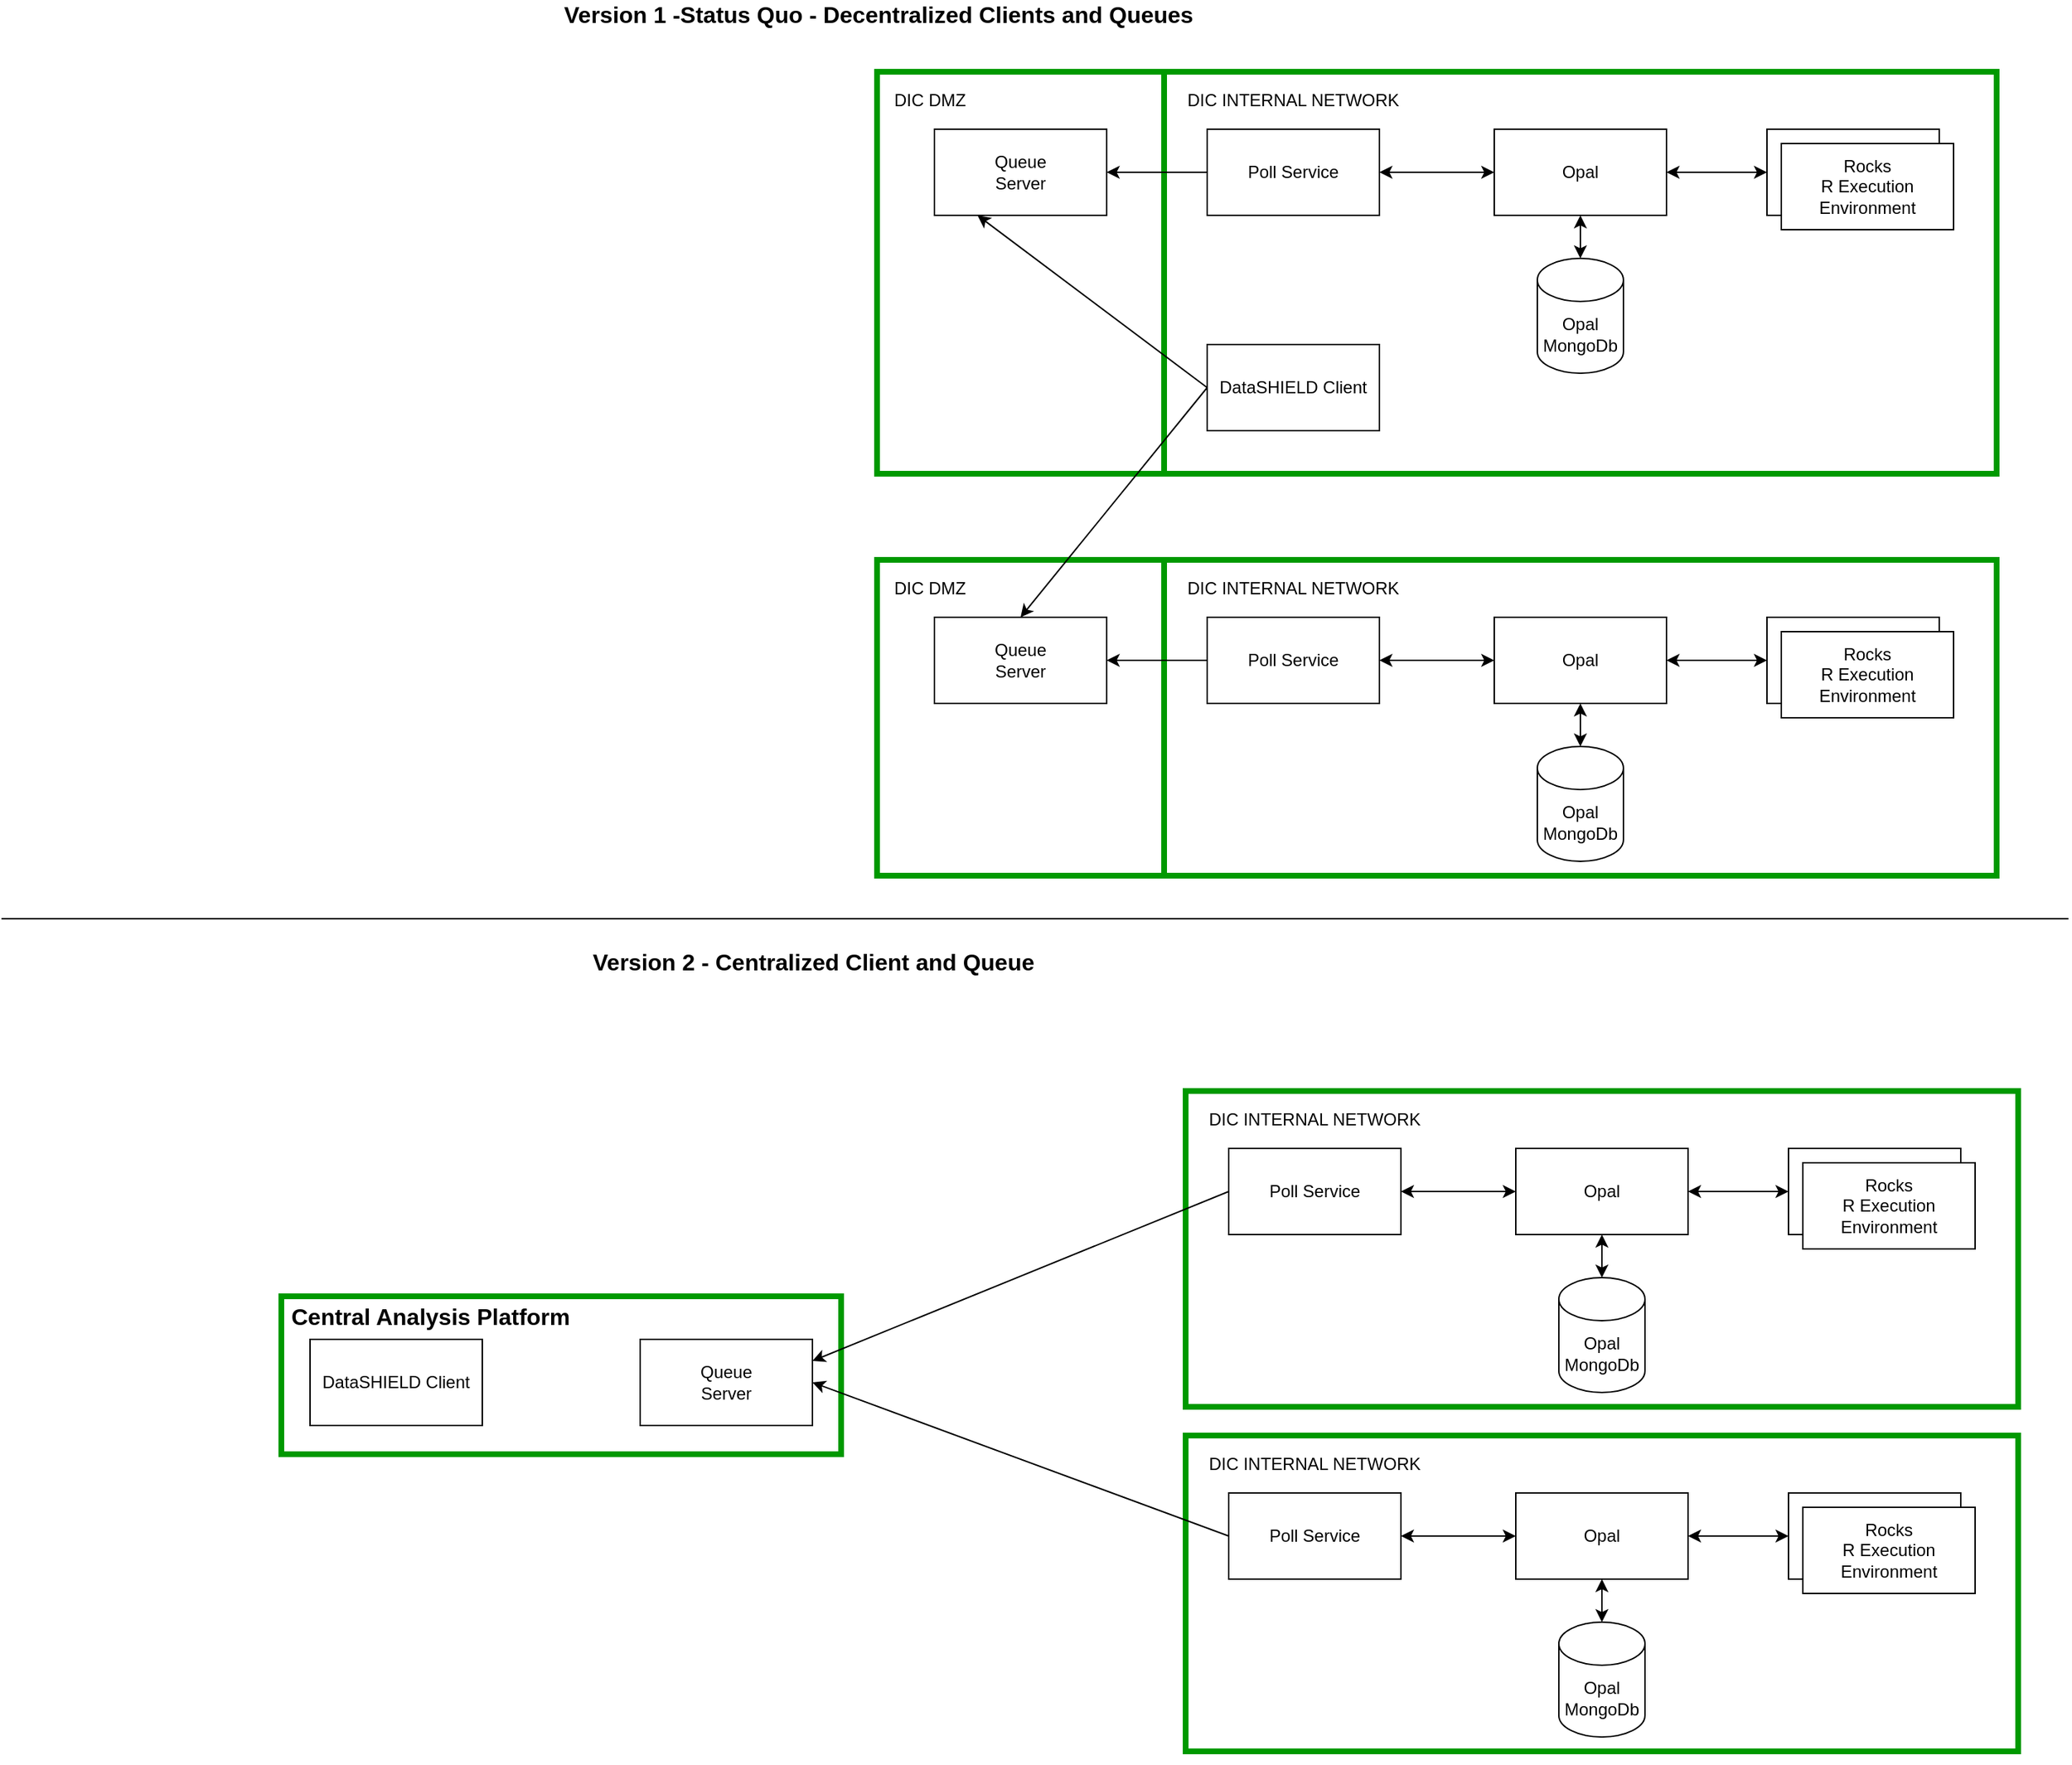 <mxfile version="15.3.2" type="device"><diagram id="rCWJ34lAdlNytdtFKRrh" name="Page-1"><mxGraphModel dx="2916" dy="3353" grid="1" gridSize="10" guides="1" tooltips="1" connect="1" arrows="1" fold="1" page="1" pageScale="1" pageWidth="850" pageHeight="1100" math="0" shadow="0"><root><mxCell id="0"/><mxCell id="1" parent="0"/><mxCell id="q-lYUwVbRFg3x-hrsHhh-1" value="" style="rounded=0;whiteSpace=wrap;html=1;strokeWidth=4;strokeColor=#009900;fillColor=#FFFFFF;" vertex="1" parent="1"><mxGeometry x="190" y="-1080" width="580" height="280" as="geometry"/></mxCell><mxCell id="q-lYUwVbRFg3x-hrsHhh-2" value="" style="rounded=0;whiteSpace=wrap;html=1;strokeWidth=4;strokeColor=#009900;fillColor=#FFFFFF;" vertex="1" parent="1"><mxGeometry x="-10" y="-1080" width="200" height="280" as="geometry"/></mxCell><mxCell id="q-lYUwVbRFg3x-hrsHhh-3" value="Poll Service" style="rounded=0;whiteSpace=wrap;html=1;" vertex="1" parent="1"><mxGeometry x="220" y="-1040" width="120" height="60" as="geometry"/></mxCell><mxCell id="q-lYUwVbRFg3x-hrsHhh-4" value="Queue&lt;br&gt;Server" style="rounded=0;whiteSpace=wrap;html=1;" vertex="1" parent="1"><mxGeometry x="30" y="-1040" width="120" height="60" as="geometry"/></mxCell><mxCell id="q-lYUwVbRFg3x-hrsHhh-5" value="Opal" style="rounded=0;whiteSpace=wrap;html=1;" vertex="1" parent="1"><mxGeometry x="420" y="-1040" width="120" height="60" as="geometry"/></mxCell><mxCell id="q-lYUwVbRFg3x-hrsHhh-6" value="DataSHIELD Client" style="rounded=0;whiteSpace=wrap;html=1;" vertex="1" parent="1"><mxGeometry x="220" y="-890" width="120" height="60" as="geometry"/></mxCell><mxCell id="q-lYUwVbRFg3x-hrsHhh-7" value="Rocks&lt;br&gt;R Execution Environment" style="rounded=0;whiteSpace=wrap;html=1;" vertex="1" parent="1"><mxGeometry x="610" y="-1040" width="120" height="60" as="geometry"/></mxCell><mxCell id="q-lYUwVbRFg3x-hrsHhh-8" value="Opal MongoDb" style="shape=cylinder3;whiteSpace=wrap;html=1;boundedLbl=1;backgroundOutline=1;size=15;" vertex="1" parent="1"><mxGeometry x="450" y="-950" width="60" height="80" as="geometry"/></mxCell><mxCell id="q-lYUwVbRFg3x-hrsHhh-9" value="Rocks&lt;br&gt;R Execution Environment" style="rounded=0;whiteSpace=wrap;html=1;" vertex="1" parent="1"><mxGeometry x="620" y="-1030" width="120" height="60" as="geometry"/></mxCell><mxCell id="q-lYUwVbRFg3x-hrsHhh-10" style="edgeStyle=orthogonalEdgeStyle;rounded=0;orthogonalLoop=1;jettySize=auto;html=1;exitX=0.5;exitY=1;exitDx=0;exitDy=0;" edge="1" parent="1" source="q-lYUwVbRFg3x-hrsHhh-2" target="q-lYUwVbRFg3x-hrsHhh-2"><mxGeometry relative="1" as="geometry"/></mxCell><mxCell id="q-lYUwVbRFg3x-hrsHhh-12" value="" style="endArrow=classic;html=1;exitX=0;exitY=0.5;exitDx=0;exitDy=0;entryX=0.25;entryY=1;entryDx=0;entryDy=0;" edge="1" parent="1" source="q-lYUwVbRFg3x-hrsHhh-6" target="q-lYUwVbRFg3x-hrsHhh-4"><mxGeometry width="50" height="50" relative="1" as="geometry"><mxPoint x="260" y="-940" as="sourcePoint"/><mxPoint x="310" y="-990" as="targetPoint"/></mxGeometry></mxCell><mxCell id="q-lYUwVbRFg3x-hrsHhh-13" value="" style="endArrow=classic;html=1;entryX=1;entryY=0.5;entryDx=0;entryDy=0;exitX=0;exitY=0.5;exitDx=0;exitDy=0;" edge="1" parent="1" source="q-lYUwVbRFg3x-hrsHhh-3" target="q-lYUwVbRFg3x-hrsHhh-4"><mxGeometry width="50" height="50" relative="1" as="geometry"><mxPoint x="310" y="-1160" as="sourcePoint"/><mxPoint x="70" y="-970" as="targetPoint"/><Array as="points"/></mxGeometry></mxCell><mxCell id="q-lYUwVbRFg3x-hrsHhh-16" value="" style="endArrow=classic;startArrow=classic;html=1;entryX=0;entryY=0.5;entryDx=0;entryDy=0;exitX=1;exitY=0.5;exitDx=0;exitDy=0;" edge="1" parent="1" source="q-lYUwVbRFg3x-hrsHhh-3" target="q-lYUwVbRFg3x-hrsHhh-5"><mxGeometry width="50" height="50" relative="1" as="geometry"><mxPoint x="260" y="-940" as="sourcePoint"/><mxPoint x="310" y="-990" as="targetPoint"/></mxGeometry></mxCell><mxCell id="q-lYUwVbRFg3x-hrsHhh-17" value="" style="endArrow=classic;startArrow=classic;html=1;entryX=0.5;entryY=0;entryDx=0;entryDy=0;entryPerimeter=0;" edge="1" parent="1" target="q-lYUwVbRFg3x-hrsHhh-8"><mxGeometry width="50" height="50" relative="1" as="geometry"><mxPoint x="480" y="-980" as="sourcePoint"/><mxPoint x="430" y="-1000" as="targetPoint"/></mxGeometry></mxCell><mxCell id="q-lYUwVbRFg3x-hrsHhh-18" value="" style="endArrow=classic;startArrow=classic;html=1;entryX=0;entryY=0.5;entryDx=0;entryDy=0;exitX=1;exitY=0.5;exitDx=0;exitDy=0;" edge="1" parent="1" source="q-lYUwVbRFg3x-hrsHhh-5" target="q-lYUwVbRFg3x-hrsHhh-7"><mxGeometry width="50" height="50" relative="1" as="geometry"><mxPoint x="350" y="-1000" as="sourcePoint"/><mxPoint x="430" y="-1000" as="targetPoint"/></mxGeometry></mxCell><mxCell id="q-lYUwVbRFg3x-hrsHhh-28" style="edgeStyle=orthogonalEdgeStyle;rounded=0;orthogonalLoop=1;jettySize=auto;html=1;exitX=0.5;exitY=1;exitDx=0;exitDy=0;" edge="1" parent="1"><mxGeometry relative="1" as="geometry"><mxPoint x="85" y="-70" as="sourcePoint"/><mxPoint x="85" y="-70" as="targetPoint"/></mxGeometry></mxCell><mxCell id="q-lYUwVbRFg3x-hrsHhh-34" value="DIC INTERNAL NETWORK" style="text;html=1;strokeColor=none;fillColor=none;align=center;verticalAlign=middle;whiteSpace=wrap;rounded=0;" vertex="1" parent="1"><mxGeometry x="200" y="-1070" width="160" height="20" as="geometry"/></mxCell><mxCell id="q-lYUwVbRFg3x-hrsHhh-35" value="DIC DMZ" style="text;html=1;strokeColor=none;fillColor=none;align=left;verticalAlign=middle;whiteSpace=wrap;rounded=0;" vertex="1" parent="1"><mxGeometry y="-1070" width="160" height="20" as="geometry"/></mxCell><mxCell id="q-lYUwVbRFg3x-hrsHhh-36" value="" style="rounded=0;whiteSpace=wrap;html=1;strokeWidth=4;strokeColor=#009900;fillColor=#FFFFFF;" vertex="1" parent="1"><mxGeometry x="190" y="-740" width="580" height="220" as="geometry"/></mxCell><mxCell id="q-lYUwVbRFg3x-hrsHhh-37" value="" style="rounded=0;whiteSpace=wrap;html=1;strokeWidth=4;strokeColor=#009900;fillColor=#FFFFFF;" vertex="1" parent="1"><mxGeometry x="-10" y="-740" width="200" height="220" as="geometry"/></mxCell><mxCell id="q-lYUwVbRFg3x-hrsHhh-38" value="Poll Service" style="rounded=0;whiteSpace=wrap;html=1;" vertex="1" parent="1"><mxGeometry x="220" y="-700" width="120" height="60" as="geometry"/></mxCell><mxCell id="q-lYUwVbRFg3x-hrsHhh-39" value="Queue&lt;br&gt;Server" style="rounded=0;whiteSpace=wrap;html=1;" vertex="1" parent="1"><mxGeometry x="30" y="-700" width="120" height="60" as="geometry"/></mxCell><mxCell id="q-lYUwVbRFg3x-hrsHhh-40" value="Opal" style="rounded=0;whiteSpace=wrap;html=1;" vertex="1" parent="1"><mxGeometry x="420" y="-700" width="120" height="60" as="geometry"/></mxCell><mxCell id="q-lYUwVbRFg3x-hrsHhh-42" value="Rocks&lt;br&gt;R Execution Environment" style="rounded=0;whiteSpace=wrap;html=1;" vertex="1" parent="1"><mxGeometry x="610" y="-700" width="120" height="60" as="geometry"/></mxCell><mxCell id="q-lYUwVbRFg3x-hrsHhh-43" value="Opal MongoDb" style="shape=cylinder3;whiteSpace=wrap;html=1;boundedLbl=1;backgroundOutline=1;size=15;" vertex="1" parent="1"><mxGeometry x="450" y="-610" width="60" height="80" as="geometry"/></mxCell><mxCell id="q-lYUwVbRFg3x-hrsHhh-44" value="Rocks&lt;br&gt;R Execution Environment" style="rounded=0;whiteSpace=wrap;html=1;" vertex="1" parent="1"><mxGeometry x="620" y="-690" width="120" height="60" as="geometry"/></mxCell><mxCell id="q-lYUwVbRFg3x-hrsHhh-45" style="edgeStyle=orthogonalEdgeStyle;rounded=0;orthogonalLoop=1;jettySize=auto;html=1;exitX=0.5;exitY=1;exitDx=0;exitDy=0;" edge="1" parent="1" source="q-lYUwVbRFg3x-hrsHhh-37" target="q-lYUwVbRFg3x-hrsHhh-37"><mxGeometry relative="1" as="geometry"/></mxCell><mxCell id="q-lYUwVbRFg3x-hrsHhh-47" value="" style="endArrow=classic;html=1;entryX=1;entryY=0.5;entryDx=0;entryDy=0;exitX=0;exitY=0.5;exitDx=0;exitDy=0;" edge="1" parent="1" source="q-lYUwVbRFg3x-hrsHhh-38" target="q-lYUwVbRFg3x-hrsHhh-39"><mxGeometry width="50" height="50" relative="1" as="geometry"><mxPoint x="310" y="-820" as="sourcePoint"/><mxPoint x="70" y="-630" as="targetPoint"/><Array as="points"/></mxGeometry></mxCell><mxCell id="q-lYUwVbRFg3x-hrsHhh-48" value="" style="endArrow=classic;startArrow=classic;html=1;entryX=0;entryY=0.5;entryDx=0;entryDy=0;exitX=1;exitY=0.5;exitDx=0;exitDy=0;" edge="1" parent="1" source="q-lYUwVbRFg3x-hrsHhh-38" target="q-lYUwVbRFg3x-hrsHhh-40"><mxGeometry width="50" height="50" relative="1" as="geometry"><mxPoint x="260" y="-600" as="sourcePoint"/><mxPoint x="310" y="-650" as="targetPoint"/></mxGeometry></mxCell><mxCell id="q-lYUwVbRFg3x-hrsHhh-49" value="" style="endArrow=classic;startArrow=classic;html=1;entryX=0.5;entryY=0;entryDx=0;entryDy=0;entryPerimeter=0;" edge="1" parent="1" target="q-lYUwVbRFg3x-hrsHhh-43"><mxGeometry width="50" height="50" relative="1" as="geometry"><mxPoint x="480" y="-640" as="sourcePoint"/><mxPoint x="430" y="-660" as="targetPoint"/></mxGeometry></mxCell><mxCell id="q-lYUwVbRFg3x-hrsHhh-50" value="" style="endArrow=classic;startArrow=classic;html=1;entryX=0;entryY=0.5;entryDx=0;entryDy=0;exitX=1;exitY=0.5;exitDx=0;exitDy=0;" edge="1" parent="1" source="q-lYUwVbRFg3x-hrsHhh-40" target="q-lYUwVbRFg3x-hrsHhh-42"><mxGeometry width="50" height="50" relative="1" as="geometry"><mxPoint x="350" y="-660" as="sourcePoint"/><mxPoint x="430" y="-660" as="targetPoint"/></mxGeometry></mxCell><mxCell id="q-lYUwVbRFg3x-hrsHhh-51" value="DIC INTERNAL NETWORK" style="text;html=1;strokeColor=none;fillColor=none;align=center;verticalAlign=middle;whiteSpace=wrap;rounded=0;" vertex="1" parent="1"><mxGeometry x="200" y="-730" width="160" height="20" as="geometry"/></mxCell><mxCell id="q-lYUwVbRFg3x-hrsHhh-52" value="DIC DMZ" style="text;html=1;strokeColor=none;fillColor=none;align=left;verticalAlign=middle;whiteSpace=wrap;rounded=0;" vertex="1" parent="1"><mxGeometry y="-730" width="160" height="20" as="geometry"/></mxCell><mxCell id="q-lYUwVbRFg3x-hrsHhh-53" value="" style="endArrow=classic;html=1;exitX=0;exitY=0.5;exitDx=0;exitDy=0;entryX=0.5;entryY=0;entryDx=0;entryDy=0;" edge="1" parent="1" source="q-lYUwVbRFg3x-hrsHhh-6" target="q-lYUwVbRFg3x-hrsHhh-39"><mxGeometry width="50" height="50" relative="1" as="geometry"><mxPoint x="230" y="-850" as="sourcePoint"/><mxPoint x="70" y="-970" as="targetPoint"/></mxGeometry></mxCell><mxCell id="q-lYUwVbRFg3x-hrsHhh-55" value="" style="rounded=0;whiteSpace=wrap;html=1;strokeWidth=4;strokeColor=#009900;fillColor=#FFFFFF;" vertex="1" parent="1"><mxGeometry x="-425" y="-227" width="390" height="110" as="geometry"/></mxCell><mxCell id="q-lYUwVbRFg3x-hrsHhh-56" value="DataSHIELD Client" style="rounded=0;whiteSpace=wrap;html=1;" vertex="1" parent="1"><mxGeometry x="-405" y="-197" width="120" height="60" as="geometry"/></mxCell><mxCell id="q-lYUwVbRFg3x-hrsHhh-57" value="Queue&lt;br&gt;Server" style="rounded=0;whiteSpace=wrap;html=1;" vertex="1" parent="1"><mxGeometry x="-175" y="-197" width="120" height="60" as="geometry"/></mxCell><mxCell id="q-lYUwVbRFg3x-hrsHhh-58" value="" style="rounded=0;whiteSpace=wrap;html=1;strokeWidth=4;strokeColor=#009900;fillColor=#FFFFFF;" vertex="1" parent="1"><mxGeometry x="205" y="-130" width="580" height="220" as="geometry"/></mxCell><mxCell id="q-lYUwVbRFg3x-hrsHhh-60" value="Poll Service" style="rounded=0;whiteSpace=wrap;html=1;" vertex="1" parent="1"><mxGeometry x="235" y="-90" width="120" height="60" as="geometry"/></mxCell><mxCell id="q-lYUwVbRFg3x-hrsHhh-62" value="Opal" style="rounded=0;whiteSpace=wrap;html=1;" vertex="1" parent="1"><mxGeometry x="435" y="-90" width="120" height="60" as="geometry"/></mxCell><mxCell id="q-lYUwVbRFg3x-hrsHhh-63" value="Rocks&lt;br&gt;R Execution Environment" style="rounded=0;whiteSpace=wrap;html=1;" vertex="1" parent="1"><mxGeometry x="625" y="-90" width="120" height="60" as="geometry"/></mxCell><mxCell id="q-lYUwVbRFg3x-hrsHhh-64" value="Opal MongoDb" style="shape=cylinder3;whiteSpace=wrap;html=1;boundedLbl=1;backgroundOutline=1;size=15;" vertex="1" parent="1"><mxGeometry x="465" width="60" height="80" as="geometry"/></mxCell><mxCell id="q-lYUwVbRFg3x-hrsHhh-65" value="Rocks&lt;br&gt;R Execution Environment" style="rounded=0;whiteSpace=wrap;html=1;" vertex="1" parent="1"><mxGeometry x="635" y="-80" width="120" height="60" as="geometry"/></mxCell><mxCell id="q-lYUwVbRFg3x-hrsHhh-66" style="edgeStyle=orthogonalEdgeStyle;rounded=0;orthogonalLoop=1;jettySize=auto;html=1;exitX=0.5;exitY=1;exitDx=0;exitDy=0;" edge="1" parent="1"><mxGeometry relative="1" as="geometry"><mxPoint x="105" y="90" as="sourcePoint"/><mxPoint x="105" y="90" as="targetPoint"/></mxGeometry></mxCell><mxCell id="q-lYUwVbRFg3x-hrsHhh-67" value="" style="endArrow=classic;html=1;exitX=0;exitY=0.5;exitDx=0;exitDy=0;entryX=1;entryY=0.5;entryDx=0;entryDy=0;" edge="1" parent="1" source="q-lYUwVbRFg3x-hrsHhh-60" target="q-lYUwVbRFg3x-hrsHhh-57"><mxGeometry width="50" height="50" relative="1" as="geometry"><mxPoint x="325" y="-210" as="sourcePoint"/><mxPoint x="-185" y="-130" as="targetPoint"/><Array as="points"/></mxGeometry></mxCell><mxCell id="q-lYUwVbRFg3x-hrsHhh-68" value="" style="endArrow=classic;startArrow=classic;html=1;entryX=0;entryY=0.5;entryDx=0;entryDy=0;exitX=1;exitY=0.5;exitDx=0;exitDy=0;" edge="1" parent="1" source="q-lYUwVbRFg3x-hrsHhh-60" target="q-lYUwVbRFg3x-hrsHhh-62"><mxGeometry width="50" height="50" relative="1" as="geometry"><mxPoint x="275" y="10" as="sourcePoint"/><mxPoint x="325" y="-40" as="targetPoint"/></mxGeometry></mxCell><mxCell id="q-lYUwVbRFg3x-hrsHhh-69" value="" style="endArrow=classic;startArrow=classic;html=1;entryX=0.5;entryY=0;entryDx=0;entryDy=0;entryPerimeter=0;" edge="1" parent="1" target="q-lYUwVbRFg3x-hrsHhh-64"><mxGeometry width="50" height="50" relative="1" as="geometry"><mxPoint x="495" y="-30" as="sourcePoint"/><mxPoint x="445" y="-50" as="targetPoint"/></mxGeometry></mxCell><mxCell id="q-lYUwVbRFg3x-hrsHhh-70" value="" style="endArrow=classic;startArrow=classic;html=1;entryX=0;entryY=0.5;entryDx=0;entryDy=0;exitX=1;exitY=0.5;exitDx=0;exitDy=0;" edge="1" parent="1" source="q-lYUwVbRFg3x-hrsHhh-62" target="q-lYUwVbRFg3x-hrsHhh-63"><mxGeometry width="50" height="50" relative="1" as="geometry"><mxPoint x="365" y="-50" as="sourcePoint"/><mxPoint x="445" y="-50" as="targetPoint"/></mxGeometry></mxCell><mxCell id="q-lYUwVbRFg3x-hrsHhh-71" value="DIC INTERNAL NETWORK" style="text;html=1;strokeColor=none;fillColor=none;align=center;verticalAlign=middle;whiteSpace=wrap;rounded=0;" vertex="1" parent="1"><mxGeometry x="215" y="-120" width="160" height="20" as="geometry"/></mxCell><mxCell id="q-lYUwVbRFg3x-hrsHhh-73" style="edgeStyle=orthogonalEdgeStyle;rounded=0;orthogonalLoop=1;jettySize=auto;html=1;exitX=0.5;exitY=1;exitDx=0;exitDy=0;" edge="1" parent="1"><mxGeometry relative="1" as="geometry"><mxPoint x="85" y="-310" as="sourcePoint"/><mxPoint x="85" y="-310" as="targetPoint"/></mxGeometry></mxCell><mxCell id="q-lYUwVbRFg3x-hrsHhh-74" value="" style="rounded=0;whiteSpace=wrap;html=1;strokeWidth=4;strokeColor=#009900;fillColor=#FFFFFF;" vertex="1" parent="1"><mxGeometry x="205" y="-370" width="580" height="220" as="geometry"/></mxCell><mxCell id="q-lYUwVbRFg3x-hrsHhh-76" value="Poll Service" style="rounded=0;whiteSpace=wrap;html=1;" vertex="1" parent="1"><mxGeometry x="235" y="-330" width="120" height="60" as="geometry"/></mxCell><mxCell id="q-lYUwVbRFg3x-hrsHhh-78" value="Opal" style="rounded=0;whiteSpace=wrap;html=1;" vertex="1" parent="1"><mxGeometry x="435" y="-330" width="120" height="60" as="geometry"/></mxCell><mxCell id="q-lYUwVbRFg3x-hrsHhh-79" value="Rocks&lt;br&gt;R Execution Environment" style="rounded=0;whiteSpace=wrap;html=1;" vertex="1" parent="1"><mxGeometry x="625" y="-330" width="120" height="60" as="geometry"/></mxCell><mxCell id="q-lYUwVbRFg3x-hrsHhh-80" value="Opal MongoDb" style="shape=cylinder3;whiteSpace=wrap;html=1;boundedLbl=1;backgroundOutline=1;size=15;" vertex="1" parent="1"><mxGeometry x="465" y="-240" width="60" height="80" as="geometry"/></mxCell><mxCell id="q-lYUwVbRFg3x-hrsHhh-81" value="Rocks&lt;br&gt;R Execution Environment" style="rounded=0;whiteSpace=wrap;html=1;" vertex="1" parent="1"><mxGeometry x="635" y="-320" width="120" height="60" as="geometry"/></mxCell><mxCell id="q-lYUwVbRFg3x-hrsHhh-82" style="edgeStyle=orthogonalEdgeStyle;rounded=0;orthogonalLoop=1;jettySize=auto;html=1;exitX=0.5;exitY=1;exitDx=0;exitDy=0;" edge="1" parent="1"><mxGeometry relative="1" as="geometry"><mxPoint x="95" y="-150" as="sourcePoint"/><mxPoint x="95" y="-150" as="targetPoint"/></mxGeometry></mxCell><mxCell id="q-lYUwVbRFg3x-hrsHhh-84" value="" style="endArrow=classic;startArrow=classic;html=1;entryX=0;entryY=0.5;entryDx=0;entryDy=0;exitX=1;exitY=0.5;exitDx=0;exitDy=0;" edge="1" parent="1" source="q-lYUwVbRFg3x-hrsHhh-76" target="q-lYUwVbRFg3x-hrsHhh-78"><mxGeometry width="50" height="50" relative="1" as="geometry"><mxPoint x="275" y="-230" as="sourcePoint"/><mxPoint x="325" y="-280" as="targetPoint"/></mxGeometry></mxCell><mxCell id="q-lYUwVbRFg3x-hrsHhh-85" value="" style="endArrow=classic;startArrow=classic;html=1;entryX=0.5;entryY=0;entryDx=0;entryDy=0;entryPerimeter=0;" edge="1" parent="1" target="q-lYUwVbRFg3x-hrsHhh-80"><mxGeometry width="50" height="50" relative="1" as="geometry"><mxPoint x="495" y="-270" as="sourcePoint"/><mxPoint x="445" y="-290" as="targetPoint"/></mxGeometry></mxCell><mxCell id="q-lYUwVbRFg3x-hrsHhh-86" value="" style="endArrow=classic;startArrow=classic;html=1;entryX=0;entryY=0.5;entryDx=0;entryDy=0;exitX=1;exitY=0.5;exitDx=0;exitDy=0;" edge="1" parent="1" source="q-lYUwVbRFg3x-hrsHhh-78" target="q-lYUwVbRFg3x-hrsHhh-79"><mxGeometry width="50" height="50" relative="1" as="geometry"><mxPoint x="365" y="-290" as="sourcePoint"/><mxPoint x="445" y="-290" as="targetPoint"/></mxGeometry></mxCell><mxCell id="q-lYUwVbRFg3x-hrsHhh-87" value="DIC INTERNAL NETWORK" style="text;html=1;strokeColor=none;fillColor=none;align=center;verticalAlign=middle;whiteSpace=wrap;rounded=0;" vertex="1" parent="1"><mxGeometry x="215" y="-360" width="160" height="20" as="geometry"/></mxCell><mxCell id="q-lYUwVbRFg3x-hrsHhh-89" value="" style="endArrow=none;html=1;" edge="1" parent="1"><mxGeometry width="50" height="50" relative="1" as="geometry"><mxPoint x="-620" y="-490" as="sourcePoint"/><mxPoint x="820" y="-490" as="targetPoint"/></mxGeometry></mxCell><mxCell id="q-lYUwVbRFg3x-hrsHhh-90" value="" style="endArrow=classic;html=1;exitX=0;exitY=0.5;exitDx=0;exitDy=0;entryX=1;entryY=0.25;entryDx=0;entryDy=0;" edge="1" parent="1" source="q-lYUwVbRFg3x-hrsHhh-76" target="q-lYUwVbRFg3x-hrsHhh-57"><mxGeometry width="50" height="50" relative="1" as="geometry"><mxPoint x="245" y="-50" as="sourcePoint"/><mxPoint x="-175" y="-120" as="targetPoint"/><Array as="points"/></mxGeometry></mxCell><mxCell id="q-lYUwVbRFg3x-hrsHhh-91" value="Version 1 -Status Quo - Decentralized Clients and Queues" style="text;html=1;strokeColor=none;fillColor=none;align=left;verticalAlign=middle;whiteSpace=wrap;rounded=0;fontStyle=1;fontSize=16;" vertex="1" parent="1"><mxGeometry x="-230" y="-1130" width="460" height="20" as="geometry"/></mxCell><mxCell id="q-lYUwVbRFg3x-hrsHhh-92" value="Version 2 - Centralized Client and Queue" style="text;html=1;strokeColor=none;fillColor=none;align=left;verticalAlign=middle;whiteSpace=wrap;rounded=0;fontStyle=1;fontSize=16;" vertex="1" parent="1"><mxGeometry x="-210" y="-470" width="460" height="20" as="geometry"/></mxCell><mxCell id="q-lYUwVbRFg3x-hrsHhh-93" value="Central Analysis Platform" style="text;html=1;strokeColor=none;fillColor=none;align=left;verticalAlign=middle;whiteSpace=wrap;rounded=0;fontStyle=1;fontSize=16;" vertex="1" parent="1"><mxGeometry x="-420" y="-223" width="220" height="20" as="geometry"/></mxCell></root></mxGraphModel></diagram></mxfile>